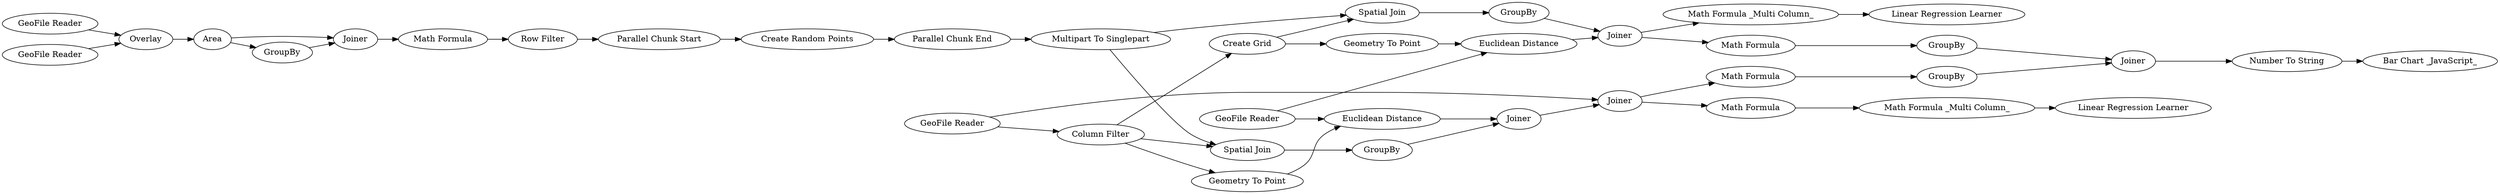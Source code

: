 digraph {
	13 -> 15
	20 -> 21
	15 -> 14
	14 -> 16
	4 -> 5
	34 -> 37
	8 -> 9
	21 -> 22
	27 -> 28
	6 -> 8
	116 -> 11
	9 -> 116
	22 -> 23
	30 -> 31
	31 -> 32
	29 -> 30
	19 -> 27
	26 -> 27
	25 -> 28
	11 -> 12
	37 -> 38
	5 -> 7
	15 -> 26
	33 -> 34
	17 -> 21
	14 -> 18
	18 -> 20
	12 -> 16
	24 -> 25
	29 -> 36
	15 -> 24
	4 -> 7
	13 -> 29
	36 -> 35
	38 -> 39
	12 -> 24
	3 -> 4
	21 -> 33
	19 -> 20
	35 -> 37
	7 -> 6
	2 -> 3
	16 -> 17
	1 -> 3
	28 -> 29
	27 [label="Euclidean Distance"]
	7 [label=Joiner]
	9 [label="Parallel Chunk Start"]
	18 [label="Geometry To Point"]
	26 [label="Geometry To Point"]
	21 [label=Joiner]
	8 [label="Row Filter"]
	32 [label="Linear Regression Learner"]
	17 [label=GroupBy]
	3 [label=Overlay]
	19 [label="GeoFile Reader"]
	24 [label="Spatial Join"]
	31 [label="Math Formula _Multi Column_"]
	6 [label="Math Formula"]
	15 [label="Column Filter"]
	25 [label=GroupBy]
	12 [label="Multipart To Singlepart"]
	16 [label="Spatial Join"]
	1 [label="GeoFile Reader"]
	22 [label="Math Formula _Multi Column_"]
	28 [label=Joiner]
	11 [label="Parallel Chunk End"]
	4 [label=Area]
	23 [label="Linear Regression Learner"]
	14 [label="Create Grid"]
	38 [label="Number To String"]
	5 [label=GroupBy]
	13 [label="GeoFile Reader"]
	20 [label="Euclidean Distance"]
	35 [label=GroupBy]
	34 [label=GroupBy]
	29 [label=Joiner]
	36 [label="Math Formula"]
	116 [label="Create Random Points"]
	39 [label="Bar Chart _JavaScript_"]
	33 [label="Math Formula"]
	30 [label="Math Formula"]
	2 [label="GeoFile Reader"]
	37 [label=Joiner]
	rankdir=LR
}
